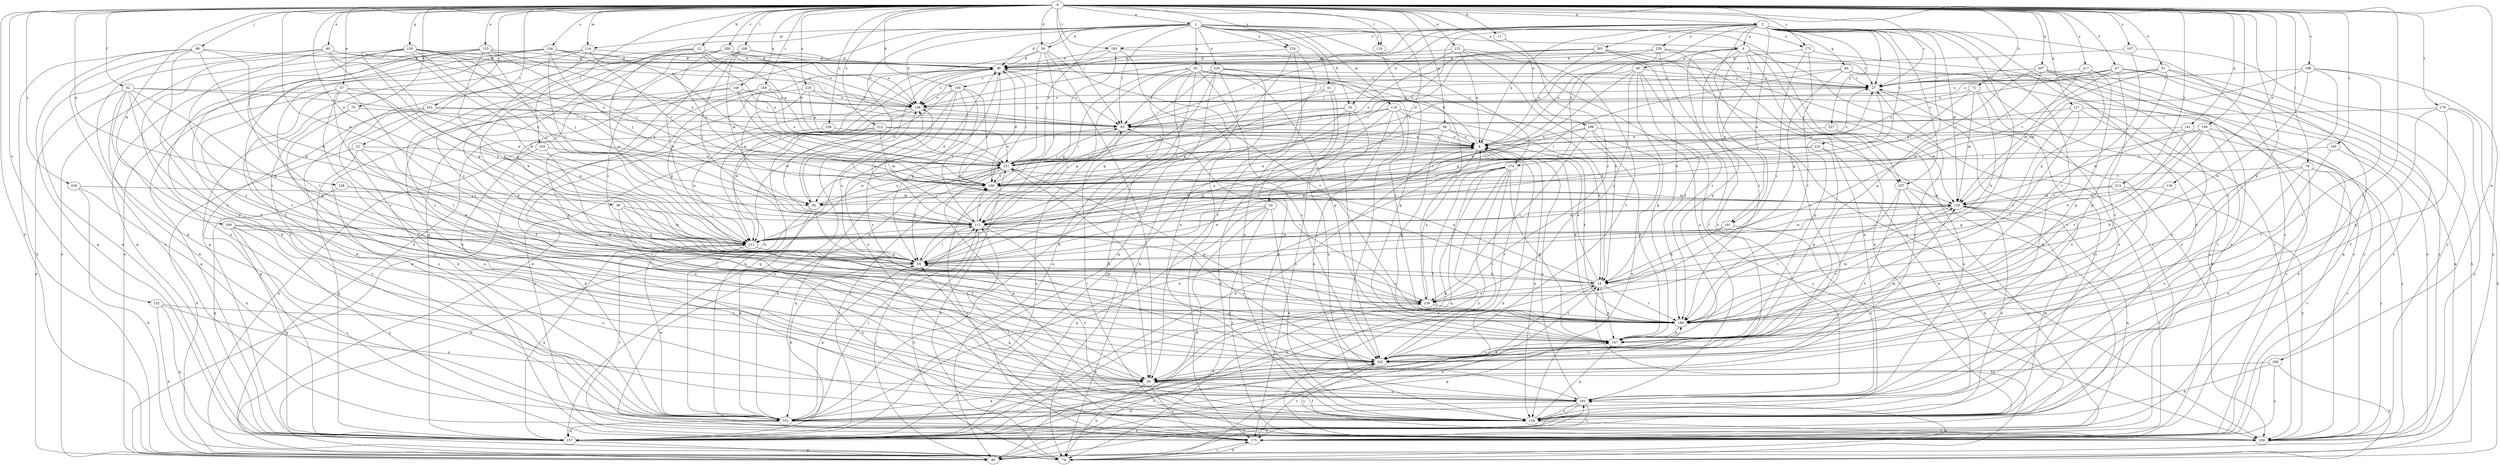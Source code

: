 strict digraph  {
0;
1;
2;
4;
9;
11;
12;
16;
18;
22;
27;
32;
34;
36;
37;
38;
40;
41;
45;
46;
47;
51;
52;
55;
56;
62;
64;
65;
70;
71;
74;
79;
83;
88;
92;
100;
102;
103;
108;
109;
110;
111;
114;
118;
120;
121;
123;
127;
128;
129;
132;
134;
136;
138;
141;
147;
149;
155;
157;
158;
161;
165;
166;
167;
172;
174;
175;
179;
183;
184;
188;
191;
193;
198;
200;
201;
202;
206;
207;
209;
211;
212;
213;
217;
219;
220;
221;
224;
225;
227;
229;
230;
234;
236;
237;
239;
0 -> 1  [label=a];
0 -> 2  [label=a];
0 -> 11  [label=b];
0 -> 12  [label=b];
0 -> 22  [label=c];
0 -> 27  [label=c];
0 -> 32  [label=d];
0 -> 34  [label=d];
0 -> 37  [label=e];
0 -> 38  [label=e];
0 -> 40  [label=e];
0 -> 47  [label=f];
0 -> 51  [label=f];
0 -> 52  [label=f];
0 -> 55  [label=f];
0 -> 56  [label=g];
0 -> 70  [label=h];
0 -> 71  [label=h];
0 -> 74  [label=h];
0 -> 79  [label=i];
0 -> 83  [label=i];
0 -> 88  [label=j];
0 -> 100  [label=k];
0 -> 103  [label=l];
0 -> 108  [label=l];
0 -> 109  [label=l];
0 -> 110  [label=l];
0 -> 114  [label=m];
0 -> 121  [label=n];
0 -> 123  [label=n];
0 -> 127  [label=n];
0 -> 128  [label=n];
0 -> 132  [label=o];
0 -> 134  [label=o];
0 -> 136  [label=o];
0 -> 141  [label=p];
0 -> 147  [label=p];
0 -> 149  [label=q];
0 -> 155  [label=q];
0 -> 158  [label=r];
0 -> 161  [label=r];
0 -> 165  [label=r];
0 -> 167  [label=s];
0 -> 172  [label=s];
0 -> 179  [label=t];
0 -> 183  [label=t];
0 -> 188  [label=u];
0 -> 198  [label=v];
0 -> 200  [label=v];
0 -> 206  [label=w];
0 -> 207  [label=w];
0 -> 209  [label=w];
0 -> 211  [label=w];
0 -> 212  [label=x];
0 -> 213  [label=x];
0 -> 217  [label=x];
0 -> 219  [label=x];
0 -> 224  [label=y];
0 -> 234  [label=z];
0 -> 236  [label=z];
1 -> 4  [label=a];
1 -> 16  [label=b];
1 -> 34  [label=d];
1 -> 36  [label=d];
1 -> 41  [label=e];
1 -> 62  [label=g];
1 -> 74  [label=h];
1 -> 83  [label=i];
1 -> 92  [label=j];
1 -> 110  [label=l];
1 -> 114  [label=m];
1 -> 118  [label=m];
1 -> 138  [label=o];
1 -> 157  [label=q];
1 -> 172  [label=s];
1 -> 174  [label=s];
1 -> 220  [label=x];
1 -> 221  [label=x];
1 -> 224  [label=y];
1 -> 237  [label=z];
2 -> 4  [label=a];
2 -> 9  [label=a];
2 -> 16  [label=b];
2 -> 27  [label=c];
2 -> 64  [label=g];
2 -> 100  [label=k];
2 -> 120  [label=m];
2 -> 129  [label=n];
2 -> 138  [label=o];
2 -> 147  [label=p];
2 -> 174  [label=s];
2 -> 175  [label=s];
2 -> 183  [label=t];
2 -> 184  [label=t];
2 -> 191  [label=u];
2 -> 201  [label=v];
2 -> 202  [label=v];
2 -> 221  [label=x];
2 -> 225  [label=y];
2 -> 227  [label=y];
2 -> 229  [label=y];
2 -> 230  [label=y];
2 -> 237  [label=z];
4 -> 36  [label=d];
4 -> 45  [label=e];
4 -> 46  [label=e];
4 -> 147  [label=p];
4 -> 157  [label=q];
4 -> 184  [label=t];
4 -> 191  [label=u];
4 -> 193  [label=u];
4 -> 230  [label=y];
4 -> 237  [label=z];
9 -> 36  [label=d];
9 -> 74  [label=h];
9 -> 102  [label=k];
9 -> 129  [label=n];
9 -> 202  [label=v];
9 -> 211  [label=w];
9 -> 221  [label=x];
11 -> 239  [label=z];
12 -> 9  [label=a];
12 -> 36  [label=d];
12 -> 138  [label=o];
12 -> 202  [label=v];
12 -> 211  [label=w];
12 -> 221  [label=x];
12 -> 239  [label=z];
16 -> 83  [label=i];
16 -> 157  [label=q];
16 -> 193  [label=u];
16 -> 202  [label=v];
16 -> 221  [label=x];
18 -> 9  [label=a];
18 -> 36  [label=d];
18 -> 102  [label=k];
18 -> 147  [label=p];
18 -> 184  [label=t];
18 -> 221  [label=x];
18 -> 239  [label=z];
22 -> 74  [label=h];
22 -> 157  [label=q];
22 -> 193  [label=u];
22 -> 202  [label=v];
22 -> 221  [label=x];
27 -> 138  [label=o];
27 -> 147  [label=p];
27 -> 193  [label=u];
32 -> 46  [label=e];
32 -> 111  [label=l];
32 -> 129  [label=n];
32 -> 157  [label=q];
32 -> 211  [label=w];
32 -> 230  [label=y];
34 -> 36  [label=d];
34 -> 55  [label=f];
34 -> 111  [label=l];
34 -> 184  [label=t];
34 -> 211  [label=w];
34 -> 221  [label=x];
36 -> 27  [label=c];
36 -> 46  [label=e];
36 -> 83  [label=i];
36 -> 102  [label=k];
36 -> 129  [label=n];
36 -> 138  [label=o];
36 -> 166  [label=r];
37 -> 55  [label=f];
37 -> 65  [label=g];
37 -> 102  [label=k];
37 -> 138  [label=o];
37 -> 157  [label=q];
37 -> 184  [label=t];
37 -> 239  [label=z];
38 -> 55  [label=f];
38 -> 65  [label=g];
38 -> 111  [label=l];
38 -> 211  [label=w];
40 -> 36  [label=d];
40 -> 65  [label=g];
40 -> 102  [label=k];
40 -> 157  [label=q];
40 -> 184  [label=t];
40 -> 211  [label=w];
40 -> 221  [label=x];
41 -> 111  [label=l];
41 -> 129  [label=n];
41 -> 138  [label=o];
41 -> 175  [label=s];
45 -> 27  [label=c];
45 -> 55  [label=f];
45 -> 65  [label=g];
45 -> 147  [label=p];
45 -> 184  [label=t];
45 -> 211  [label=w];
45 -> 239  [label=z];
46 -> 18  [label=b];
46 -> 36  [label=d];
46 -> 111  [label=l];
46 -> 193  [label=u];
47 -> 27  [label=c];
47 -> 138  [label=o];
47 -> 166  [label=r];
47 -> 175  [label=s];
47 -> 202  [label=v];
47 -> 221  [label=x];
47 -> 230  [label=y];
51 -> 27  [label=c];
51 -> 74  [label=h];
51 -> 120  [label=m];
51 -> 138  [label=o];
51 -> 147  [label=p];
51 -> 157  [label=q];
52 -> 46  [label=e];
52 -> 55  [label=f];
52 -> 65  [label=g];
52 -> 102  [label=k];
52 -> 138  [label=o];
52 -> 184  [label=t];
52 -> 221  [label=x];
52 -> 239  [label=z];
55 -> 27  [label=c];
55 -> 74  [label=h];
55 -> 102  [label=k];
55 -> 175  [label=s];
55 -> 184  [label=t];
55 -> 193  [label=u];
56 -> 9  [label=a];
56 -> 65  [label=g];
56 -> 92  [label=j];
56 -> 147  [label=p];
56 -> 184  [label=t];
62 -> 18  [label=b];
62 -> 27  [label=c];
62 -> 46  [label=e];
62 -> 65  [label=g];
62 -> 74  [label=h];
62 -> 102  [label=k];
62 -> 111  [label=l];
62 -> 147  [label=p];
62 -> 184  [label=t];
62 -> 202  [label=v];
64 -> 27  [label=c];
64 -> 65  [label=g];
64 -> 83  [label=i];
64 -> 111  [label=l];
64 -> 175  [label=s];
64 -> 230  [label=y];
65 -> 18  [label=b];
65 -> 102  [label=k];
65 -> 111  [label=l];
65 -> 138  [label=o];
65 -> 239  [label=z];
70 -> 83  [label=i];
70 -> 193  [label=u];
70 -> 230  [label=y];
71 -> 18  [label=b];
71 -> 120  [label=m];
71 -> 138  [label=o];
71 -> 166  [label=r];
71 -> 193  [label=u];
74 -> 18  [label=b];
74 -> 175  [label=s];
74 -> 193  [label=u];
74 -> 221  [label=x];
79 -> 18  [label=b];
79 -> 129  [label=n];
79 -> 166  [label=r];
79 -> 175  [label=s];
79 -> 193  [label=u];
79 -> 230  [label=y];
83 -> 9  [label=a];
83 -> 175  [label=s];
83 -> 211  [label=w];
88 -> 36  [label=d];
88 -> 55  [label=f];
88 -> 65  [label=g];
88 -> 74  [label=h];
88 -> 157  [label=q];
88 -> 211  [label=w];
88 -> 230  [label=y];
92 -> 36  [label=d];
92 -> 46  [label=e];
92 -> 55  [label=f];
92 -> 102  [label=k];
92 -> 221  [label=x];
100 -> 65  [label=g];
100 -> 111  [label=l];
100 -> 138  [label=o];
100 -> 157  [label=q];
100 -> 166  [label=r];
100 -> 202  [label=v];
100 -> 211  [label=w];
102 -> 18  [label=b];
102 -> 65  [label=g];
102 -> 111  [label=l];
102 -> 147  [label=p];
102 -> 157  [label=q];
102 -> 175  [label=s];
102 -> 211  [label=w];
103 -> 102  [label=k];
103 -> 184  [label=t];
103 -> 221  [label=x];
108 -> 36  [label=d];
108 -> 111  [label=l];
108 -> 120  [label=m];
108 -> 138  [label=o];
108 -> 211  [label=w];
108 -> 239  [label=z];
109 -> 9  [label=a];
109 -> 18  [label=b];
109 -> 129  [label=n];
109 -> 166  [label=r];
109 -> 184  [label=t];
109 -> 202  [label=v];
110 -> 239  [label=z];
111 -> 9  [label=a];
111 -> 27  [label=c];
111 -> 36  [label=d];
111 -> 74  [label=h];
111 -> 120  [label=m];
111 -> 129  [label=n];
111 -> 138  [label=o];
111 -> 166  [label=r];
111 -> 202  [label=v];
111 -> 211  [label=w];
114 -> 36  [label=d];
114 -> 46  [label=e];
114 -> 147  [label=p];
114 -> 157  [label=q];
114 -> 166  [label=r];
118 -> 18  [label=b];
118 -> 74  [label=h];
118 -> 83  [label=i];
118 -> 92  [label=j];
118 -> 120  [label=m];
118 -> 129  [label=n];
118 -> 202  [label=v];
120 -> 111  [label=l];
120 -> 129  [label=n];
120 -> 157  [label=q];
120 -> 175  [label=s];
120 -> 184  [label=t];
120 -> 211  [label=w];
121 -> 9  [label=a];
121 -> 18  [label=b];
121 -> 36  [label=d];
121 -> 193  [label=u];
121 -> 202  [label=v];
121 -> 221  [label=x];
123 -> 36  [label=d];
123 -> 55  [label=f];
123 -> 65  [label=g];
123 -> 111  [label=l];
123 -> 157  [label=q];
123 -> 166  [label=r];
123 -> 202  [label=v];
123 -> 221  [label=x];
127 -> 83  [label=i];
127 -> 102  [label=k];
127 -> 175  [label=s];
127 -> 184  [label=t];
127 -> 239  [label=z];
128 -> 92  [label=j];
128 -> 157  [label=q];
128 -> 211  [label=w];
129 -> 27  [label=c];
129 -> 55  [label=f];
129 -> 65  [label=g];
129 -> 120  [label=m];
129 -> 147  [label=p];
129 -> 230  [label=y];
132 -> 74  [label=h];
132 -> 157  [label=q];
132 -> 184  [label=t];
132 -> 193  [label=u];
134 -> 36  [label=d];
134 -> 55  [label=f];
134 -> 92  [label=j];
134 -> 102  [label=k];
134 -> 111  [label=l];
134 -> 138  [label=o];
134 -> 147  [label=p];
134 -> 166  [label=r];
136 -> 120  [label=m];
136 -> 184  [label=t];
138 -> 83  [label=i];
138 -> 102  [label=k];
138 -> 211  [label=w];
141 -> 9  [label=a];
141 -> 120  [label=m];
141 -> 184  [label=t];
141 -> 230  [label=y];
147 -> 202  [label=v];
149 -> 83  [label=i];
149 -> 138  [label=o];
149 -> 147  [label=p];
149 -> 166  [label=r];
149 -> 193  [label=u];
155 -> 36  [label=d];
155 -> 46  [label=e];
155 -> 65  [label=g];
155 -> 83  [label=i];
155 -> 92  [label=j];
155 -> 111  [label=l];
155 -> 129  [label=n];
155 -> 166  [label=r];
155 -> 184  [label=t];
155 -> 211  [label=w];
157 -> 9  [label=a];
157 -> 46  [label=e];
157 -> 166  [label=r];
157 -> 202  [label=v];
157 -> 239  [label=z];
158 -> 55  [label=f];
158 -> 138  [label=o];
158 -> 166  [label=r];
158 -> 175  [label=s];
158 -> 221  [label=x];
161 -> 83  [label=i];
161 -> 102  [label=k];
161 -> 129  [label=n];
161 -> 157  [label=q];
161 -> 221  [label=x];
165 -> 175  [label=s];
165 -> 184  [label=t];
165 -> 221  [label=x];
166 -> 9  [label=a];
166 -> 36  [label=d];
166 -> 83  [label=i];
166 -> 92  [label=j];
166 -> 120  [label=m];
167 -> 36  [label=d];
167 -> 184  [label=t];
167 -> 230  [label=y];
172 -> 36  [label=d];
172 -> 184  [label=t];
172 -> 230  [label=y];
172 -> 239  [label=z];
174 -> 46  [label=e];
174 -> 55  [label=f];
174 -> 102  [label=k];
174 -> 111  [label=l];
174 -> 147  [label=p];
174 -> 157  [label=q];
174 -> 166  [label=r];
174 -> 202  [label=v];
174 -> 230  [label=y];
175 -> 74  [label=h];
175 -> 138  [label=o];
175 -> 202  [label=v];
179 -> 55  [label=f];
179 -> 74  [label=h];
179 -> 83  [label=i];
179 -> 147  [label=p];
179 -> 230  [label=y];
183 -> 27  [label=c];
183 -> 36  [label=d];
183 -> 65  [label=g];
183 -> 138  [label=o];
183 -> 193  [label=u];
184 -> 9  [label=a];
184 -> 83  [label=i];
184 -> 120  [label=m];
184 -> 147  [label=p];
188 -> 9  [label=a];
188 -> 65  [label=g];
188 -> 129  [label=n];
188 -> 147  [label=p];
188 -> 230  [label=y];
188 -> 239  [label=z];
191 -> 18  [label=b];
191 -> 193  [label=u];
191 -> 211  [label=w];
193 -> 9  [label=a];
193 -> 46  [label=e];
193 -> 102  [label=k];
193 -> 129  [label=n];
193 -> 175  [label=s];
198 -> 18  [label=b];
198 -> 27  [label=c];
198 -> 92  [label=j];
198 -> 184  [label=t];
198 -> 202  [label=v];
198 -> 230  [label=y];
200 -> 9  [label=a];
200 -> 18  [label=b];
200 -> 27  [label=c];
200 -> 36  [label=d];
200 -> 138  [label=o];
200 -> 166  [label=r];
200 -> 202  [label=v];
200 -> 239  [label=z];
201 -> 9  [label=a];
201 -> 18  [label=b];
201 -> 36  [label=d];
201 -> 83  [label=i];
201 -> 129  [label=n];
201 -> 157  [label=q];
201 -> 166  [label=r];
202 -> 55  [label=f];
202 -> 65  [label=g];
202 -> 120  [label=m];
202 -> 230  [label=y];
206 -> 55  [label=f];
206 -> 74  [label=h];
206 -> 129  [label=n];
206 -> 175  [label=s];
207 -> 27  [label=c];
207 -> 129  [label=n];
207 -> 166  [label=r];
207 -> 193  [label=u];
207 -> 211  [label=w];
207 -> 230  [label=y];
209 -> 65  [label=g];
209 -> 129  [label=n];
209 -> 157  [label=q];
209 -> 175  [label=s];
209 -> 211  [label=w];
209 -> 230  [label=y];
211 -> 65  [label=g];
211 -> 129  [label=n];
211 -> 157  [label=q];
211 -> 175  [label=s];
212 -> 9  [label=a];
212 -> 74  [label=h];
212 -> 111  [label=l];
212 -> 120  [label=m];
212 -> 175  [label=s];
212 -> 221  [label=x];
213 -> 65  [label=g];
213 -> 120  [label=m];
213 -> 202  [label=v];
213 -> 230  [label=y];
217 -> 27  [label=c];
217 -> 46  [label=e];
217 -> 65  [label=g];
217 -> 120  [label=m];
217 -> 147  [label=p];
219 -> 9  [label=a];
219 -> 65  [label=g];
219 -> 83  [label=i];
219 -> 111  [label=l];
219 -> 138  [label=o];
220 -> 27  [label=c];
220 -> 65  [label=g];
220 -> 74  [label=h];
220 -> 83  [label=i];
220 -> 111  [label=l];
220 -> 147  [label=p];
220 -> 157  [label=q];
220 -> 175  [label=s];
221 -> 27  [label=c];
221 -> 55  [label=f];
221 -> 65  [label=g];
221 -> 102  [label=k];
221 -> 129  [label=n];
221 -> 147  [label=p];
221 -> 157  [label=q];
221 -> 166  [label=r];
224 -> 36  [label=d];
224 -> 55  [label=f];
224 -> 65  [label=g];
224 -> 129  [label=n];
225 -> 129  [label=n];
225 -> 147  [label=p];
225 -> 166  [label=r];
225 -> 221  [label=x];
227 -> 9  [label=a];
227 -> 193  [label=u];
229 -> 9  [label=a];
229 -> 36  [label=d];
229 -> 83  [label=i];
229 -> 166  [label=r];
229 -> 175  [label=s];
229 -> 184  [label=t];
229 -> 202  [label=v];
230 -> 83  [label=i];
230 -> 111  [label=l];
230 -> 166  [label=r];
234 -> 74  [label=h];
234 -> 102  [label=k];
234 -> 120  [label=m];
236 -> 9  [label=a];
236 -> 211  [label=w];
237 -> 55  [label=f];
237 -> 120  [label=m];
237 -> 157  [label=q];
237 -> 175  [label=s];
237 -> 202  [label=v];
239 -> 9  [label=a];
239 -> 184  [label=t];
}
